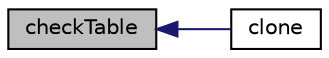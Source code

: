 digraph "checkTable"
{
  bgcolor="transparent";
  edge [fontname="Helvetica",fontsize="10",labelfontname="Helvetica",labelfontsize="10"];
  node [fontname="Helvetica",fontsize="10",shape=record];
  rankdir="LR";
  Node723 [label="checkTable",height=0.2,width=0.4,color="black", fillcolor="grey75", style="filled", fontcolor="black"];
  Node723 -> Node724 [dir="back",color="midnightblue",fontsize="10",style="solid",fontname="Helvetica"];
  Node724 [label="clone",height=0.2,width=0.4,color="black",URL="$a24541.html#aaa3e98c14bf456364e5df0149d610d29",tooltip="Construct and return a clone setting internal field reference. "];
}
